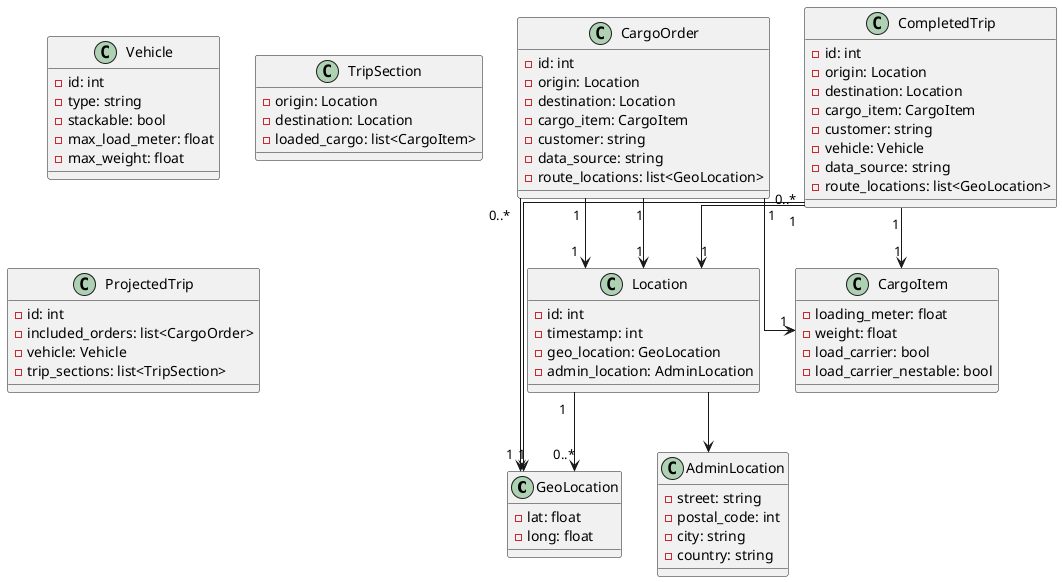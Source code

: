 @startuml

skinparam linetype polyline
skinparam linetype ortho

class GeoLocation {
    - lat: float
    - long: float
}

class Location {
    - id: int
    - timestamp: int
    - geo_location: GeoLocation
    - admin_location: AdminLocation
}

class AdminLocation {
    - street: string
    - postal_code: int
    - city: string
    - country: string
}

class CargoItem {
    - loading_meter: float
    - weight: float
    - load_carrier: bool
    - load_carrier_nestable: bool
}

class CargoOrder {
    - id: int
    - origin: Location
    - destination: Location
    - cargo_item: CargoItem
    - customer: string
    - data_source: string
    - route_locations: list<GeoLocation>
}

class Vehicle {
    - id: int
    - type: string
    - stackable: bool
    - max_load_meter: float
    - max_weight: float
}

class CompletedTrip {
    - id: int
    - origin: Location
    - destination: Location
    - cargo_item: CargoItem
    - customer: string
    - vehicle: Vehicle
    - data_source: string
    - route_locations: list<GeoLocation>
}



class TripSection {
    - origin: Location
    - destination: Location
    - loaded_cargo: list<CargoItem>
}

class ProjectedTrip {
    - id: int
    - included_orders: list<CargoOrder>
    - vehicle: Vehicle
    - trip_sections: list<TripSection>
}

Location "1" --> "0..*" GeoLocation 
Location --> AdminLocation 
CargoOrder "1" --> "1" Location 
CargoOrder "1" --> "1" Location 
CargoOrder "1" --> "1" CargoItem 
CargoOrder "0..*" --> "1" GeoLocation 
CompletedTrip "1" --> "1" Location 
CompletedTrip "1" --> "1" CargoItem 
CompletedTrip "0..*" --> "1" GeoLocation 


@enduml
